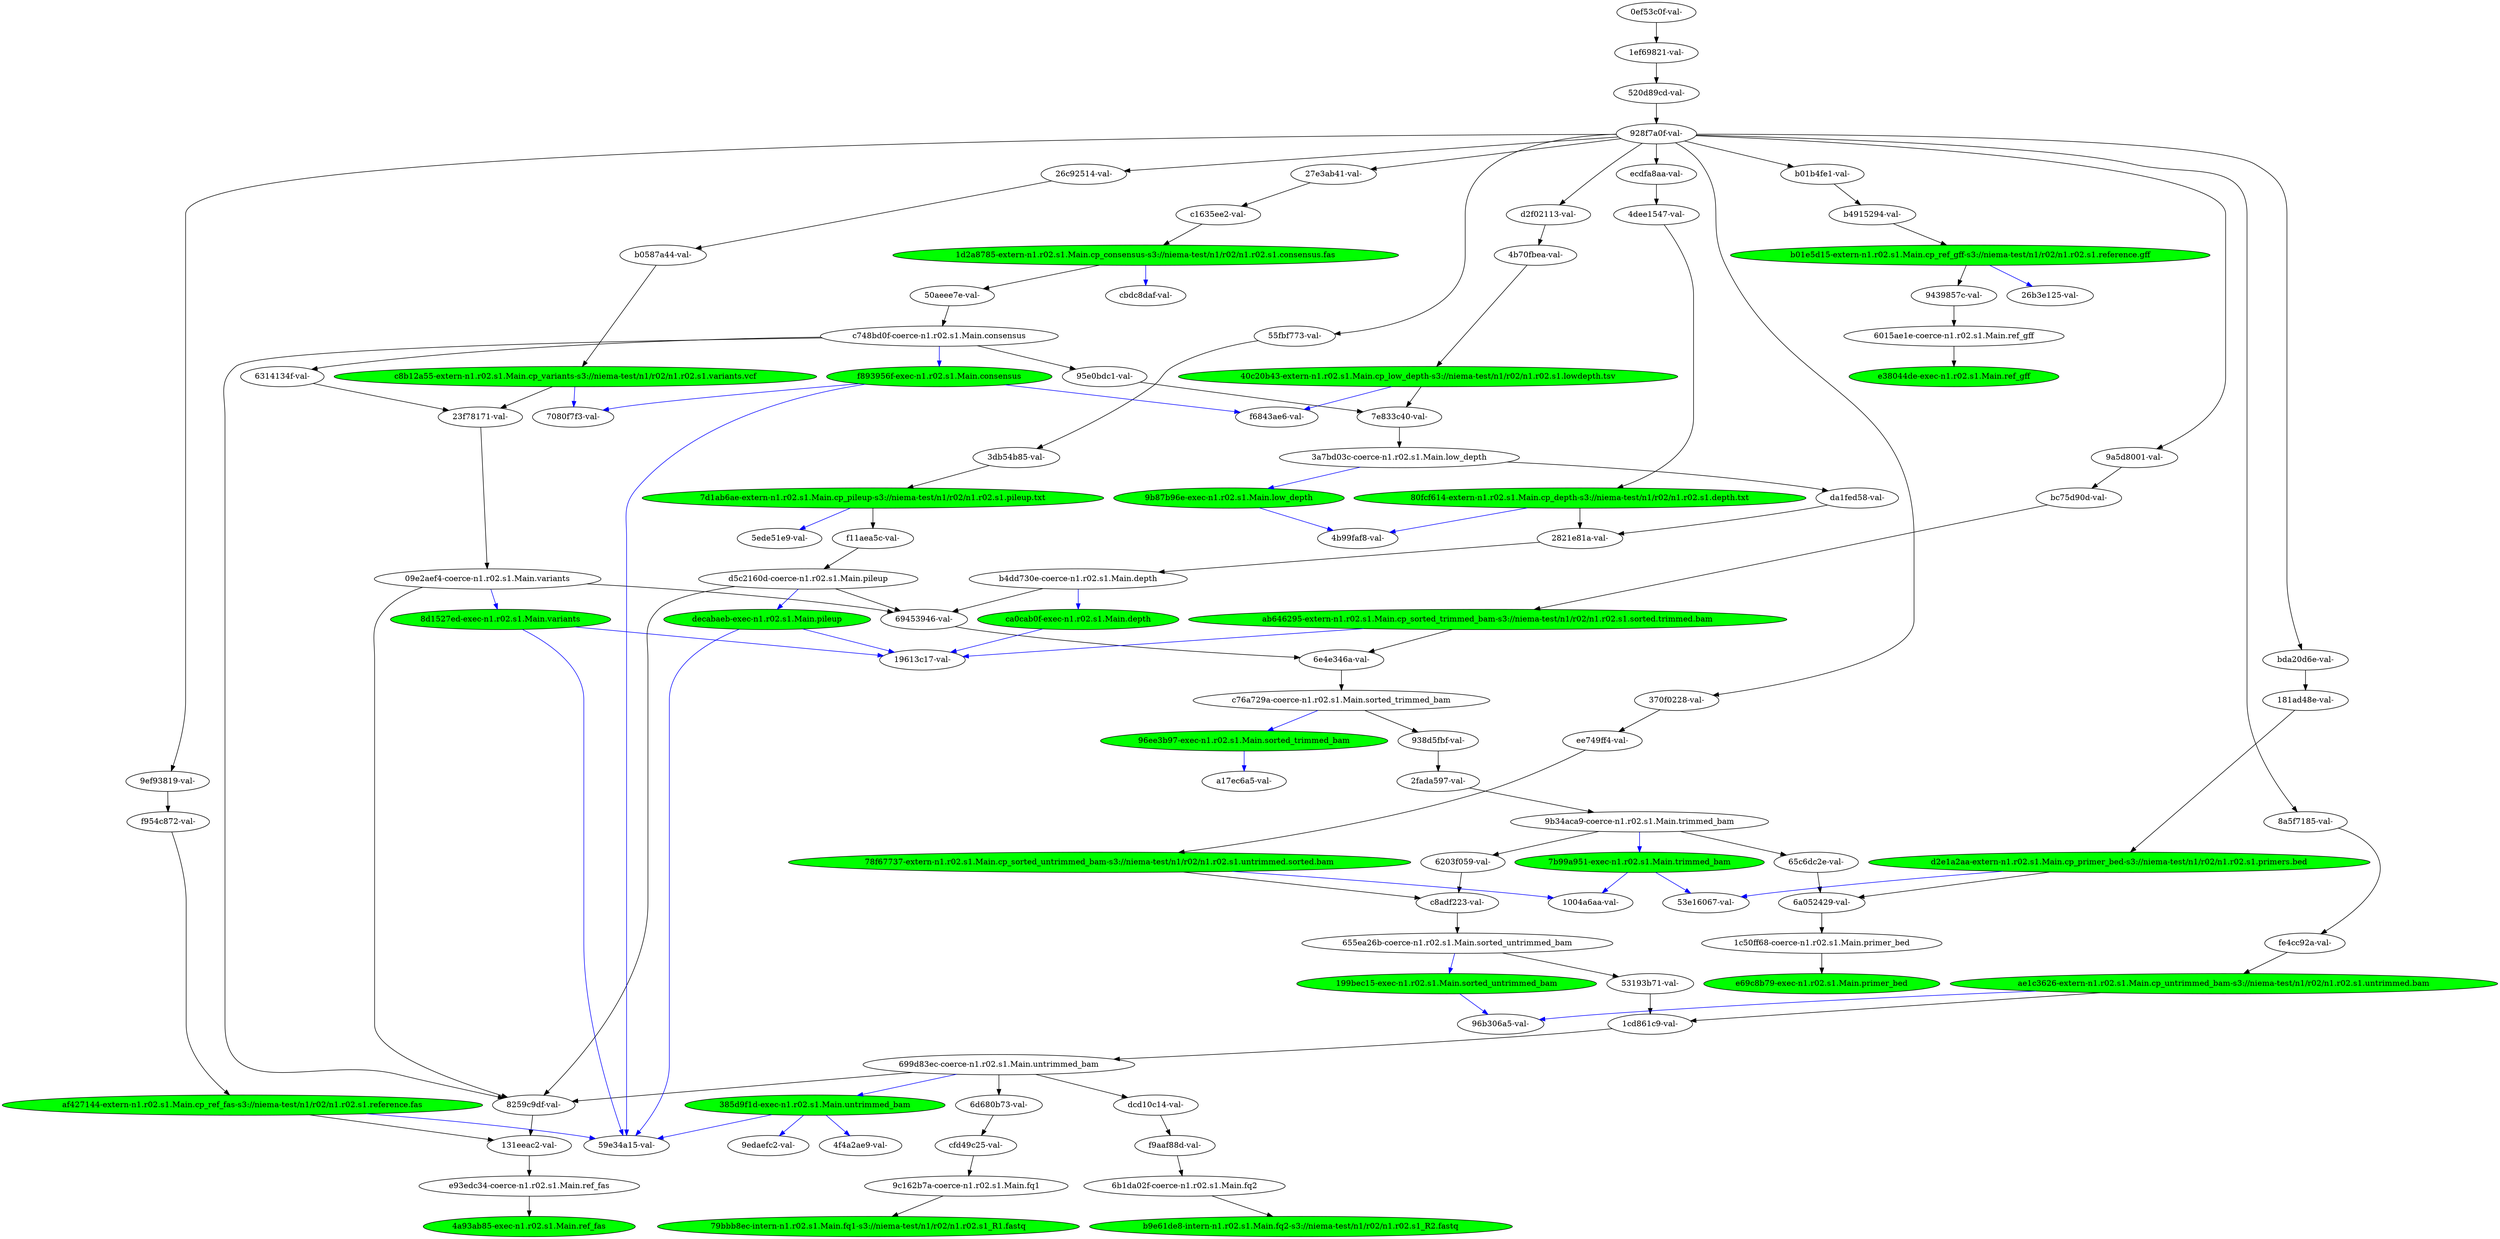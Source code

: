 strict digraph "reflow flowgraph sha256:c45e3c4bddeda5390cb701b30e5829d8cda6a1b0c07e98257e601edf16712cfc" {
// Node definitions.
"09e2aef4-coerce-n1.r02.s1.Main.variants";
"0ef53c0f-val-";
"1004a6aa-val-";
"131eeac2-val-";
"181ad48e-val-";
"19613c17-val-";
"199bec15-exec-n1.r02.s1.Main.sorted_untrimmed_bam" [
fillcolor=green
style=filled
];
"1c50ff68-coerce-n1.r02.s1.Main.primer_bed";
"1cd861c9-val-";
"1d2a8785-extern-n1.r02.s1.Main.cp_consensus-s3://niema-test/n1/r02/n1.r02.s1.consensus.fas" [
fillcolor=green
style=filled
];
"1ef69821-val-";
"23f78171-val-";
"26b3e125-val-";
"26c92514-val-";
"27e3ab41-val-";
"2821e81a-val-";
"2fada597-val-";
"370f0228-val-";
"385d9f1d-exec-n1.r02.s1.Main.untrimmed_bam" [
fillcolor=green
style=filled
];
"3a7bd03c-coerce-n1.r02.s1.Main.low_depth";
"3db54b85-val-";
"40c20b43-extern-n1.r02.s1.Main.cp_low_depth-s3://niema-test/n1/r02/n1.r02.s1.lowdepth.tsv" [
fillcolor=green
style=filled
];
"4a93ab85-exec-n1.r02.s1.Main.ref_fas" [
fillcolor=green
style=filled
];
"4b70fbea-val-";
"4b99faf8-val-";
"4dee1547-val-";
"4f4a2ae9-val-";
"50aeee7e-val-";
"520d89cd-val-";
"53193b71-val-";
"53e16067-val-";
"55fbf773-val-";
"59e34a15-val-";
"5ede51e9-val-";
"6015ae1e-coerce-n1.r02.s1.Main.ref_gff";
"6203f059-val-";
"6314134f-val-";
"655ea26b-coerce-n1.r02.s1.Main.sorted_untrimmed_bam";
"65c6dc2e-val-";
"69453946-val-";
"699d83ec-coerce-n1.r02.s1.Main.untrimmed_bam";
"6a052429-val-";
"6b1da02f-coerce-n1.r02.s1.Main.fq2";
"6d680b73-val-";
"6e4e346a-val-";
"7080f7f3-val-";
"78f67737-extern-n1.r02.s1.Main.cp_sorted_untrimmed_bam-s3://niema-test/n1/r02/n1.r02.s1.untrimmed.sorted.bam" [
fillcolor=green
style=filled
];
"79bbb8ec-intern-n1.r02.s1.Main.fq1-s3://niema-test/n1/r02/n1.r02.s1_R1.fastq" [
fillcolor=green
style=filled
];
"7b99a951-exec-n1.r02.s1.Main.trimmed_bam" [
fillcolor=green
style=filled
];
"7d1ab6ae-extern-n1.r02.s1.Main.cp_pileup-s3://niema-test/n1/r02/n1.r02.s1.pileup.txt" [
fillcolor=green
style=filled
];
"7e833c40-val-";
"80fcf614-extern-n1.r02.s1.Main.cp_depth-s3://niema-test/n1/r02/n1.r02.s1.depth.txt" [
fillcolor=green
style=filled
];
"8259c9df-val-";
"8a5f7185-val-";
"8d1527ed-exec-n1.r02.s1.Main.variants" [
fillcolor=green
style=filled
];
"928f7a0f-val-";
"938d5fbf-val-";
"9439857c-val-";
"95e0bdc1-val-";
"96b306a5-val-";
"96ee3b97-exec-n1.r02.s1.Main.sorted_trimmed_bam" [
fillcolor=green
style=filled
];
"9a5d8001-val-";
"9b34aca9-coerce-n1.r02.s1.Main.trimmed_bam";
"9b87b96e-exec-n1.r02.s1.Main.low_depth" [
fillcolor=green
style=filled
];
"9c162b7a-coerce-n1.r02.s1.Main.fq1";
"9edaefc2-val-";
"9ef93819-val-";
"a17ec6a5-val-";
"ab646295-extern-n1.r02.s1.Main.cp_sorted_trimmed_bam-s3://niema-test/n1/r02/n1.r02.s1.sorted.trimmed.bam" [
fillcolor=green
style=filled
];
"ae1c3626-extern-n1.r02.s1.Main.cp_untrimmed_bam-s3://niema-test/n1/r02/n1.r02.s1.untrimmed.bam" [
fillcolor=green
style=filled
];
"af427144-extern-n1.r02.s1.Main.cp_ref_fas-s3://niema-test/n1/r02/n1.r02.s1.reference.fas" [
fillcolor=green
style=filled
];
"b01b4fe1-val-";
"b01e5d15-extern-n1.r02.s1.Main.cp_ref_gff-s3://niema-test/n1/r02/n1.r02.s1.reference.gff" [
fillcolor=green
style=filled
];
"b0587a44-val-";
"b4915294-val-";
"b4dd730e-coerce-n1.r02.s1.Main.depth";
"b9e61de8-intern-n1.r02.s1.Main.fq2-s3://niema-test/n1/r02/n1.r02.s1_R2.fastq" [
fillcolor=green
style=filled
];
"bc75d90d-val-";
"bda20d6e-val-";
"c1635ee2-val-";
"c748bd0f-coerce-n1.r02.s1.Main.consensus";
"c76a729a-coerce-n1.r02.s1.Main.sorted_trimmed_bam";
"c8adf223-val-";
"c8b12a55-extern-n1.r02.s1.Main.cp_variants-s3://niema-test/n1/r02/n1.r02.s1.variants.vcf" [
fillcolor=green
style=filled
];
"ca0cab0f-exec-n1.r02.s1.Main.depth" [
fillcolor=green
style=filled
];
"cbdc8daf-val-";
"cfd49c25-val-";
"d2e1a2aa-extern-n1.r02.s1.Main.cp_primer_bed-s3://niema-test/n1/r02/n1.r02.s1.primers.bed" [
fillcolor=green
style=filled
];
"d2f02113-val-";
"d5c2160d-coerce-n1.r02.s1.Main.pileup";
"da1fed58-val-";
"dcd10c14-val-";
"decabaeb-exec-n1.r02.s1.Main.pileup" [
fillcolor=green
style=filled
];
"e38044de-exec-n1.r02.s1.Main.ref_gff" [
fillcolor=green
style=filled
];
"e69c8b79-exec-n1.r02.s1.Main.primer_bed" [
fillcolor=green
style=filled
];
"e93edc34-coerce-n1.r02.s1.Main.ref_fas";
"ecdfa8aa-val-";
"ee749ff4-val-";
"f11aea5c-val-";
"f6843ae6-val-";
"f893956f-exec-n1.r02.s1.Main.consensus" [
fillcolor=green
style=filled
];
"f954c872-val-";
"f9aaf88d-val-";
"fe4cc92a-val-";

// Edge definitions.
"09e2aef4-coerce-n1.r02.s1.Main.variants" -> "69453946-val-" [dynamic=false];
"09e2aef4-coerce-n1.r02.s1.Main.variants" -> "8259c9df-val-" [dynamic=false];
"09e2aef4-coerce-n1.r02.s1.Main.variants" -> "8d1527ed-exec-n1.r02.s1.Main.variants" [
dynamic=true
color=blue
];
"0ef53c0f-val-" -> "1ef69821-val-" [dynamic=false];
"131eeac2-val-" -> "e93edc34-coerce-n1.r02.s1.Main.ref_fas" [dynamic=false];
"181ad48e-val-" -> "d2e1a2aa-extern-n1.r02.s1.Main.cp_primer_bed-s3://niema-test/n1/r02/n1.r02.s1.primers.bed" [dynamic=false];
"199bec15-exec-n1.r02.s1.Main.sorted_untrimmed_bam" -> "96b306a5-val-" [
dynamic=true
color=blue
];
"1c50ff68-coerce-n1.r02.s1.Main.primer_bed" -> "e69c8b79-exec-n1.r02.s1.Main.primer_bed" [dynamic=false];
"1cd861c9-val-" -> "699d83ec-coerce-n1.r02.s1.Main.untrimmed_bam" [dynamic=false];
"1d2a8785-extern-n1.r02.s1.Main.cp_consensus-s3://niema-test/n1/r02/n1.r02.s1.consensus.fas" -> "50aeee7e-val-" [dynamic=false];
"1d2a8785-extern-n1.r02.s1.Main.cp_consensus-s3://niema-test/n1/r02/n1.r02.s1.consensus.fas" -> "cbdc8daf-val-" [
dynamic=true
color=blue
];
"1ef69821-val-" -> "520d89cd-val-" [dynamic=false];
"23f78171-val-" -> "09e2aef4-coerce-n1.r02.s1.Main.variants" [dynamic=false];
"26c92514-val-" -> "b0587a44-val-" [dynamic=false];
"27e3ab41-val-" -> "c1635ee2-val-" [dynamic=false];
"2821e81a-val-" -> "b4dd730e-coerce-n1.r02.s1.Main.depth" [dynamic=false];
"2fada597-val-" -> "9b34aca9-coerce-n1.r02.s1.Main.trimmed_bam" [dynamic=false];
"370f0228-val-" -> "ee749ff4-val-" [dynamic=false];
"385d9f1d-exec-n1.r02.s1.Main.untrimmed_bam" -> "4f4a2ae9-val-" [
dynamic=true
color=blue
];
"385d9f1d-exec-n1.r02.s1.Main.untrimmed_bam" -> "59e34a15-val-" [
dynamic=true
color=blue
];
"385d9f1d-exec-n1.r02.s1.Main.untrimmed_bam" -> "9edaefc2-val-" [
dynamic=true
color=blue
];
"3a7bd03c-coerce-n1.r02.s1.Main.low_depth" -> "9b87b96e-exec-n1.r02.s1.Main.low_depth" [
dynamic=true
color=blue
];
"3a7bd03c-coerce-n1.r02.s1.Main.low_depth" -> "da1fed58-val-" [dynamic=false];
"3db54b85-val-" -> "7d1ab6ae-extern-n1.r02.s1.Main.cp_pileup-s3://niema-test/n1/r02/n1.r02.s1.pileup.txt" [dynamic=false];
"40c20b43-extern-n1.r02.s1.Main.cp_low_depth-s3://niema-test/n1/r02/n1.r02.s1.lowdepth.tsv" -> "7e833c40-val-" [dynamic=false];
"40c20b43-extern-n1.r02.s1.Main.cp_low_depth-s3://niema-test/n1/r02/n1.r02.s1.lowdepth.tsv" -> "f6843ae6-val-" [
dynamic=true
color=blue
];
"4b70fbea-val-" -> "40c20b43-extern-n1.r02.s1.Main.cp_low_depth-s3://niema-test/n1/r02/n1.r02.s1.lowdepth.tsv" [dynamic=false];
"4dee1547-val-" -> "80fcf614-extern-n1.r02.s1.Main.cp_depth-s3://niema-test/n1/r02/n1.r02.s1.depth.txt" [dynamic=false];
"50aeee7e-val-" -> "c748bd0f-coerce-n1.r02.s1.Main.consensus" [dynamic=false];
"520d89cd-val-" -> "928f7a0f-val-" [dynamic=false];
"53193b71-val-" -> "1cd861c9-val-" [dynamic=false];
"55fbf773-val-" -> "3db54b85-val-" [dynamic=false];
"6015ae1e-coerce-n1.r02.s1.Main.ref_gff" -> "e38044de-exec-n1.r02.s1.Main.ref_gff" [dynamic=false];
"6203f059-val-" -> "c8adf223-val-" [dynamic=false];
"6314134f-val-" -> "23f78171-val-" [dynamic=false];
"655ea26b-coerce-n1.r02.s1.Main.sorted_untrimmed_bam" -> "199bec15-exec-n1.r02.s1.Main.sorted_untrimmed_bam" [
dynamic=true
color=blue
];
"655ea26b-coerce-n1.r02.s1.Main.sorted_untrimmed_bam" -> "53193b71-val-" [dynamic=false];
"65c6dc2e-val-" -> "6a052429-val-" [dynamic=false];
"69453946-val-" -> "6e4e346a-val-" [dynamic=false];
"699d83ec-coerce-n1.r02.s1.Main.untrimmed_bam" -> "385d9f1d-exec-n1.r02.s1.Main.untrimmed_bam" [
dynamic=true
color=blue
];
"699d83ec-coerce-n1.r02.s1.Main.untrimmed_bam" -> "6d680b73-val-" [dynamic=false];
"699d83ec-coerce-n1.r02.s1.Main.untrimmed_bam" -> "8259c9df-val-" [dynamic=false];
"699d83ec-coerce-n1.r02.s1.Main.untrimmed_bam" -> "dcd10c14-val-" [dynamic=false];
"6a052429-val-" -> "1c50ff68-coerce-n1.r02.s1.Main.primer_bed" [dynamic=false];
"6b1da02f-coerce-n1.r02.s1.Main.fq2" -> "b9e61de8-intern-n1.r02.s1.Main.fq2-s3://niema-test/n1/r02/n1.r02.s1_R2.fastq" [dynamic=false];
"6d680b73-val-" -> "cfd49c25-val-" [dynamic=false];
"6e4e346a-val-" -> "c76a729a-coerce-n1.r02.s1.Main.sorted_trimmed_bam" [dynamic=false];
"78f67737-extern-n1.r02.s1.Main.cp_sorted_untrimmed_bam-s3://niema-test/n1/r02/n1.r02.s1.untrimmed.sorted.bam" -> "1004a6aa-val-" [
dynamic=true
color=blue
];
"78f67737-extern-n1.r02.s1.Main.cp_sorted_untrimmed_bam-s3://niema-test/n1/r02/n1.r02.s1.untrimmed.sorted.bam" -> "c8adf223-val-" [dynamic=false];
"7b99a951-exec-n1.r02.s1.Main.trimmed_bam" -> "1004a6aa-val-" [
dynamic=true
color=blue
];
"7b99a951-exec-n1.r02.s1.Main.trimmed_bam" -> "53e16067-val-" [
dynamic=true
color=blue
];
"7d1ab6ae-extern-n1.r02.s1.Main.cp_pileup-s3://niema-test/n1/r02/n1.r02.s1.pileup.txt" -> "5ede51e9-val-" [
dynamic=true
color=blue
];
"7d1ab6ae-extern-n1.r02.s1.Main.cp_pileup-s3://niema-test/n1/r02/n1.r02.s1.pileup.txt" -> "f11aea5c-val-" [dynamic=false];
"7e833c40-val-" -> "3a7bd03c-coerce-n1.r02.s1.Main.low_depth" [dynamic=false];
"80fcf614-extern-n1.r02.s1.Main.cp_depth-s3://niema-test/n1/r02/n1.r02.s1.depth.txt" -> "2821e81a-val-" [dynamic=false];
"80fcf614-extern-n1.r02.s1.Main.cp_depth-s3://niema-test/n1/r02/n1.r02.s1.depth.txt" -> "4b99faf8-val-" [
dynamic=true
color=blue
];
"8259c9df-val-" -> "131eeac2-val-" [dynamic=false];
"8a5f7185-val-" -> "fe4cc92a-val-" [dynamic=false];
"8d1527ed-exec-n1.r02.s1.Main.variants" -> "19613c17-val-" [
dynamic=true
color=blue
];
"8d1527ed-exec-n1.r02.s1.Main.variants" -> "59e34a15-val-" [
dynamic=true
color=blue
];
"928f7a0f-val-" -> "26c92514-val-" [dynamic=false];
"928f7a0f-val-" -> "27e3ab41-val-" [dynamic=false];
"928f7a0f-val-" -> "370f0228-val-" [dynamic=false];
"928f7a0f-val-" -> "55fbf773-val-" [dynamic=false];
"928f7a0f-val-" -> "8a5f7185-val-" [dynamic=false];
"928f7a0f-val-" -> "9a5d8001-val-" [dynamic=false];
"928f7a0f-val-" -> "9ef93819-val-" [dynamic=false];
"928f7a0f-val-" -> "b01b4fe1-val-" [dynamic=false];
"928f7a0f-val-" -> "bda20d6e-val-" [dynamic=false];
"928f7a0f-val-" -> "d2f02113-val-" [dynamic=false];
"928f7a0f-val-" -> "ecdfa8aa-val-" [dynamic=false];
"938d5fbf-val-" -> "2fada597-val-" [dynamic=false];
"9439857c-val-" -> "6015ae1e-coerce-n1.r02.s1.Main.ref_gff" [dynamic=false];
"95e0bdc1-val-" -> "7e833c40-val-" [dynamic=false];
"96ee3b97-exec-n1.r02.s1.Main.sorted_trimmed_bam" -> "a17ec6a5-val-" [
dynamic=true
color=blue
];
"9a5d8001-val-" -> "bc75d90d-val-" [dynamic=false];
"9b34aca9-coerce-n1.r02.s1.Main.trimmed_bam" -> "6203f059-val-" [dynamic=false];
"9b34aca9-coerce-n1.r02.s1.Main.trimmed_bam" -> "65c6dc2e-val-" [dynamic=false];
"9b34aca9-coerce-n1.r02.s1.Main.trimmed_bam" -> "7b99a951-exec-n1.r02.s1.Main.trimmed_bam" [
dynamic=true
color=blue
];
"9b87b96e-exec-n1.r02.s1.Main.low_depth" -> "4b99faf8-val-" [
dynamic=true
color=blue
];
"9c162b7a-coerce-n1.r02.s1.Main.fq1" -> "79bbb8ec-intern-n1.r02.s1.Main.fq1-s3://niema-test/n1/r02/n1.r02.s1_R1.fastq" [dynamic=false];
"9ef93819-val-" -> "f954c872-val-" [dynamic=false];
"ab646295-extern-n1.r02.s1.Main.cp_sorted_trimmed_bam-s3://niema-test/n1/r02/n1.r02.s1.sorted.trimmed.bam" -> "19613c17-val-" [
dynamic=true
color=blue
];
"ab646295-extern-n1.r02.s1.Main.cp_sorted_trimmed_bam-s3://niema-test/n1/r02/n1.r02.s1.sorted.trimmed.bam" -> "6e4e346a-val-" [dynamic=false];
"ae1c3626-extern-n1.r02.s1.Main.cp_untrimmed_bam-s3://niema-test/n1/r02/n1.r02.s1.untrimmed.bam" -> "1cd861c9-val-" [dynamic=false];
"ae1c3626-extern-n1.r02.s1.Main.cp_untrimmed_bam-s3://niema-test/n1/r02/n1.r02.s1.untrimmed.bam" -> "96b306a5-val-" [
dynamic=true
color=blue
];
"af427144-extern-n1.r02.s1.Main.cp_ref_fas-s3://niema-test/n1/r02/n1.r02.s1.reference.fas" -> "131eeac2-val-" [dynamic=false];
"af427144-extern-n1.r02.s1.Main.cp_ref_fas-s3://niema-test/n1/r02/n1.r02.s1.reference.fas" -> "59e34a15-val-" [
dynamic=true
color=blue
];
"b01b4fe1-val-" -> "b4915294-val-" [dynamic=false];
"b01e5d15-extern-n1.r02.s1.Main.cp_ref_gff-s3://niema-test/n1/r02/n1.r02.s1.reference.gff" -> "26b3e125-val-" [
dynamic=true
color=blue
];
"b01e5d15-extern-n1.r02.s1.Main.cp_ref_gff-s3://niema-test/n1/r02/n1.r02.s1.reference.gff" -> "9439857c-val-" [dynamic=false];
"b0587a44-val-" -> "c8b12a55-extern-n1.r02.s1.Main.cp_variants-s3://niema-test/n1/r02/n1.r02.s1.variants.vcf" [dynamic=false];
"b4915294-val-" -> "b01e5d15-extern-n1.r02.s1.Main.cp_ref_gff-s3://niema-test/n1/r02/n1.r02.s1.reference.gff" [dynamic=false];
"b4dd730e-coerce-n1.r02.s1.Main.depth" -> "69453946-val-" [dynamic=false];
"b4dd730e-coerce-n1.r02.s1.Main.depth" -> "ca0cab0f-exec-n1.r02.s1.Main.depth" [
dynamic=true
color=blue
];
"bc75d90d-val-" -> "ab646295-extern-n1.r02.s1.Main.cp_sorted_trimmed_bam-s3://niema-test/n1/r02/n1.r02.s1.sorted.trimmed.bam" [dynamic=false];
"bda20d6e-val-" -> "181ad48e-val-" [dynamic=false];
"c1635ee2-val-" -> "1d2a8785-extern-n1.r02.s1.Main.cp_consensus-s3://niema-test/n1/r02/n1.r02.s1.consensus.fas" [dynamic=false];
"c748bd0f-coerce-n1.r02.s1.Main.consensus" -> "6314134f-val-" [dynamic=false];
"c748bd0f-coerce-n1.r02.s1.Main.consensus" -> "8259c9df-val-" [dynamic=false];
"c748bd0f-coerce-n1.r02.s1.Main.consensus" -> "95e0bdc1-val-" [dynamic=false];
"c748bd0f-coerce-n1.r02.s1.Main.consensus" -> "f893956f-exec-n1.r02.s1.Main.consensus" [
dynamic=true
color=blue
];
"c76a729a-coerce-n1.r02.s1.Main.sorted_trimmed_bam" -> "938d5fbf-val-" [dynamic=false];
"c76a729a-coerce-n1.r02.s1.Main.sorted_trimmed_bam" -> "96ee3b97-exec-n1.r02.s1.Main.sorted_trimmed_bam" [
dynamic=true
color=blue
];
"c8adf223-val-" -> "655ea26b-coerce-n1.r02.s1.Main.sorted_untrimmed_bam" [dynamic=false];
"c8b12a55-extern-n1.r02.s1.Main.cp_variants-s3://niema-test/n1/r02/n1.r02.s1.variants.vcf" -> "23f78171-val-" [dynamic=false];
"c8b12a55-extern-n1.r02.s1.Main.cp_variants-s3://niema-test/n1/r02/n1.r02.s1.variants.vcf" -> "7080f7f3-val-" [
dynamic=true
color=blue
];
"ca0cab0f-exec-n1.r02.s1.Main.depth" -> "19613c17-val-" [
dynamic=true
color=blue
];
"cfd49c25-val-" -> "9c162b7a-coerce-n1.r02.s1.Main.fq1" [dynamic=false];
"d2e1a2aa-extern-n1.r02.s1.Main.cp_primer_bed-s3://niema-test/n1/r02/n1.r02.s1.primers.bed" -> "53e16067-val-" [
dynamic=true
color=blue
];
"d2e1a2aa-extern-n1.r02.s1.Main.cp_primer_bed-s3://niema-test/n1/r02/n1.r02.s1.primers.bed" -> "6a052429-val-" [dynamic=false];
"d2f02113-val-" -> "4b70fbea-val-" [dynamic=false];
"d5c2160d-coerce-n1.r02.s1.Main.pileup" -> "69453946-val-" [dynamic=false];
"d5c2160d-coerce-n1.r02.s1.Main.pileup" -> "8259c9df-val-" [dynamic=false];
"d5c2160d-coerce-n1.r02.s1.Main.pileup" -> "decabaeb-exec-n1.r02.s1.Main.pileup" [
dynamic=true
color=blue
];
"da1fed58-val-" -> "2821e81a-val-" [dynamic=false];
"dcd10c14-val-" -> "f9aaf88d-val-" [dynamic=false];
"decabaeb-exec-n1.r02.s1.Main.pileup" -> "19613c17-val-" [
dynamic=true
color=blue
];
"decabaeb-exec-n1.r02.s1.Main.pileup" -> "59e34a15-val-" [
dynamic=true
color=blue
];
"e93edc34-coerce-n1.r02.s1.Main.ref_fas" -> "4a93ab85-exec-n1.r02.s1.Main.ref_fas" [dynamic=false];
"ecdfa8aa-val-" -> "4dee1547-val-" [dynamic=false];
"ee749ff4-val-" -> "78f67737-extern-n1.r02.s1.Main.cp_sorted_untrimmed_bam-s3://niema-test/n1/r02/n1.r02.s1.untrimmed.sorted.bam" [dynamic=false];
"f11aea5c-val-" -> "d5c2160d-coerce-n1.r02.s1.Main.pileup" [dynamic=false];
"f893956f-exec-n1.r02.s1.Main.consensus" -> "59e34a15-val-" [
dynamic=true
color=blue
];
"f893956f-exec-n1.r02.s1.Main.consensus" -> "7080f7f3-val-" [
dynamic=true
color=blue
];
"f893956f-exec-n1.r02.s1.Main.consensus" -> "f6843ae6-val-" [
dynamic=true
color=blue
];
"f954c872-val-" -> "af427144-extern-n1.r02.s1.Main.cp_ref_fas-s3://niema-test/n1/r02/n1.r02.s1.reference.fas" [dynamic=false];
"f9aaf88d-val-" -> "6b1da02f-coerce-n1.r02.s1.Main.fq2" [dynamic=false];
"fe4cc92a-val-" -> "ae1c3626-extern-n1.r02.s1.Main.cp_untrimmed_bam-s3://niema-test/n1/r02/n1.r02.s1.untrimmed.bam" [dynamic=false];
}